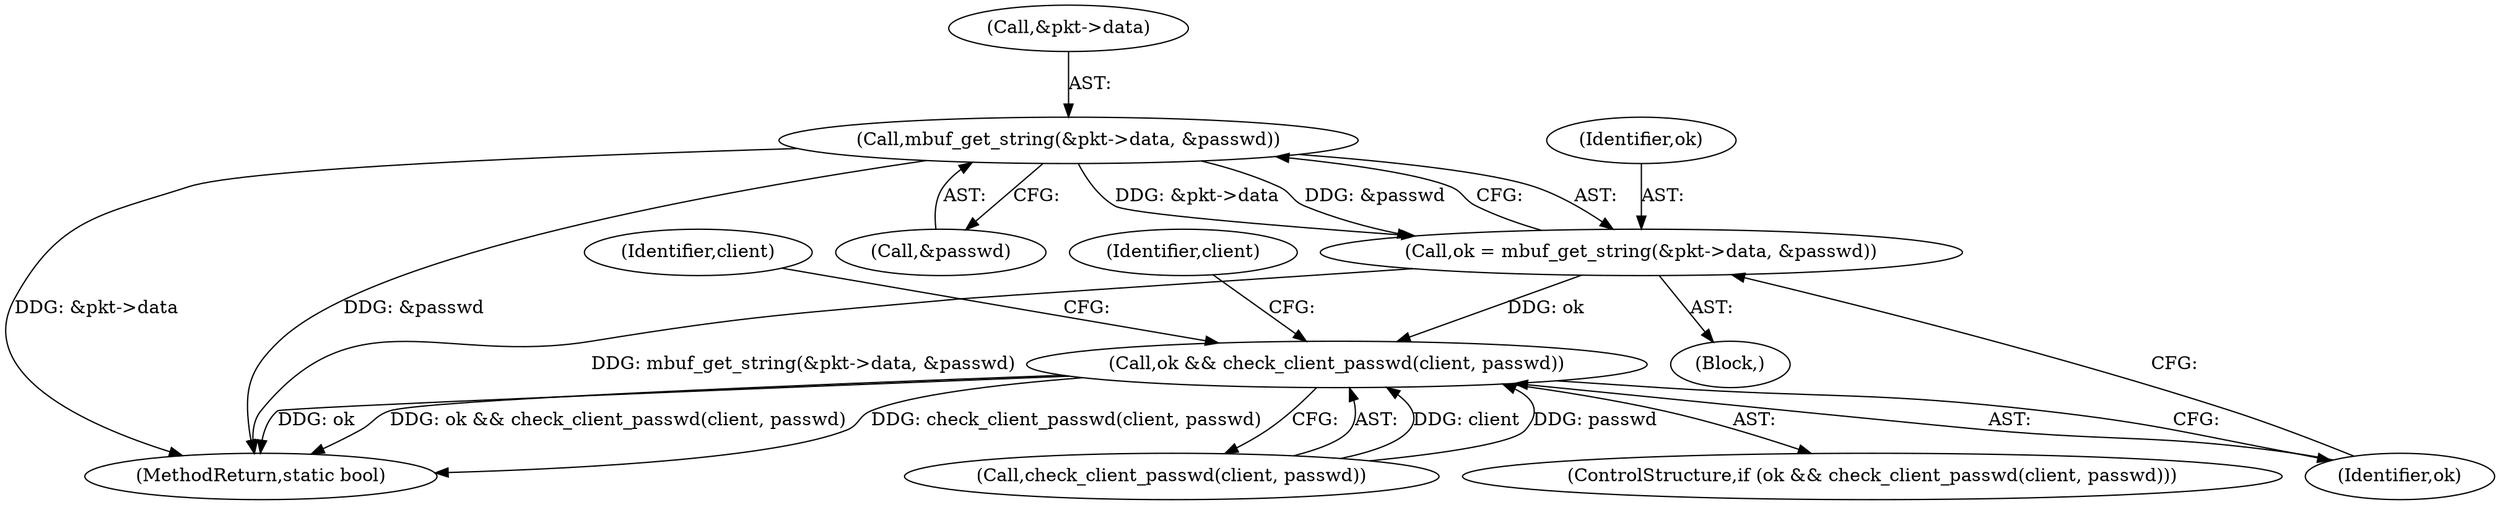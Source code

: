 digraph "0_pgbouncer_74d6e5f7de5ec736f71204b7b422af7380c19ac5@pointer" {
"1000274" [label="(Call,mbuf_get_string(&pkt->data, &passwd))"];
"1000272" [label="(Call,ok = mbuf_get_string(&pkt->data, &passwd))"];
"1000282" [label="(Call,ok && check_client_passwd(client, passwd))"];
"1000283" [label="(Identifier,ok)"];
"1000281" [label="(ControlStructure,if (ok && check_client_passwd(client, passwd)))"];
"1000284" [label="(Call,check_client_passwd(client, passwd))"];
"1000297" [label="(Identifier,client)"];
"1000274" [label="(Call,mbuf_get_string(&pkt->data, &passwd))"];
"1000272" [label="(Call,ok = mbuf_get_string(&pkt->data, &passwd))"];
"1000153" [label="(Block,)"];
"1000291" [label="(Identifier,client)"];
"1000273" [label="(Identifier,ok)"];
"1000282" [label="(Call,ok && check_client_passwd(client, passwd))"];
"1000279" [label="(Call,&passwd)"];
"1000275" [label="(Call,&pkt->data)"];
"1000356" [label="(MethodReturn,static bool)"];
"1000274" -> "1000272"  [label="AST: "];
"1000274" -> "1000279"  [label="CFG: "];
"1000275" -> "1000274"  [label="AST: "];
"1000279" -> "1000274"  [label="AST: "];
"1000272" -> "1000274"  [label="CFG: "];
"1000274" -> "1000356"  [label="DDG: &pkt->data"];
"1000274" -> "1000356"  [label="DDG: &passwd"];
"1000274" -> "1000272"  [label="DDG: &pkt->data"];
"1000274" -> "1000272"  [label="DDG: &passwd"];
"1000272" -> "1000153"  [label="AST: "];
"1000273" -> "1000272"  [label="AST: "];
"1000283" -> "1000272"  [label="CFG: "];
"1000272" -> "1000356"  [label="DDG: mbuf_get_string(&pkt->data, &passwd)"];
"1000272" -> "1000282"  [label="DDG: ok"];
"1000282" -> "1000281"  [label="AST: "];
"1000282" -> "1000283"  [label="CFG: "];
"1000282" -> "1000284"  [label="CFG: "];
"1000283" -> "1000282"  [label="AST: "];
"1000284" -> "1000282"  [label="AST: "];
"1000291" -> "1000282"  [label="CFG: "];
"1000297" -> "1000282"  [label="CFG: "];
"1000282" -> "1000356"  [label="DDG: ok && check_client_passwd(client, passwd)"];
"1000282" -> "1000356"  [label="DDG: check_client_passwd(client, passwd)"];
"1000282" -> "1000356"  [label="DDG: ok"];
"1000284" -> "1000282"  [label="DDG: client"];
"1000284" -> "1000282"  [label="DDG: passwd"];
}
